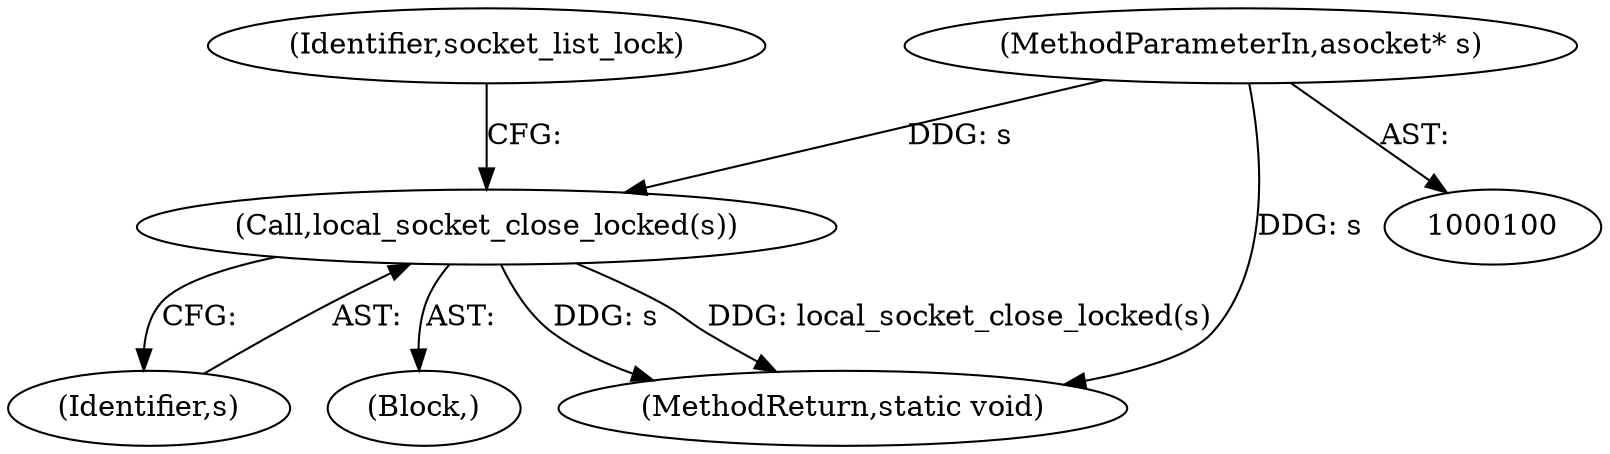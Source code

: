 digraph "1_Android_268068f25673242d1d5130d96202d3288c91b700_2@API" {
"1000106" [label="(Call,local_socket_close_locked(s))"];
"1000101" [label="(MethodParameterIn,asocket* s)"];
"1000107" [label="(Identifier,s)"];
"1000101" [label="(MethodParameterIn,asocket* s)"];
"1000110" [label="(Identifier,socket_list_lock)"];
"1000102" [label="(Block,)"];
"1000111" [label="(MethodReturn,static void)"];
"1000106" [label="(Call,local_socket_close_locked(s))"];
"1000106" -> "1000102"  [label="AST: "];
"1000106" -> "1000107"  [label="CFG: "];
"1000107" -> "1000106"  [label="AST: "];
"1000110" -> "1000106"  [label="CFG: "];
"1000106" -> "1000111"  [label="DDG: s"];
"1000106" -> "1000111"  [label="DDG: local_socket_close_locked(s)"];
"1000101" -> "1000106"  [label="DDG: s"];
"1000101" -> "1000100"  [label="AST: "];
"1000101" -> "1000111"  [label="DDG: s"];
}
